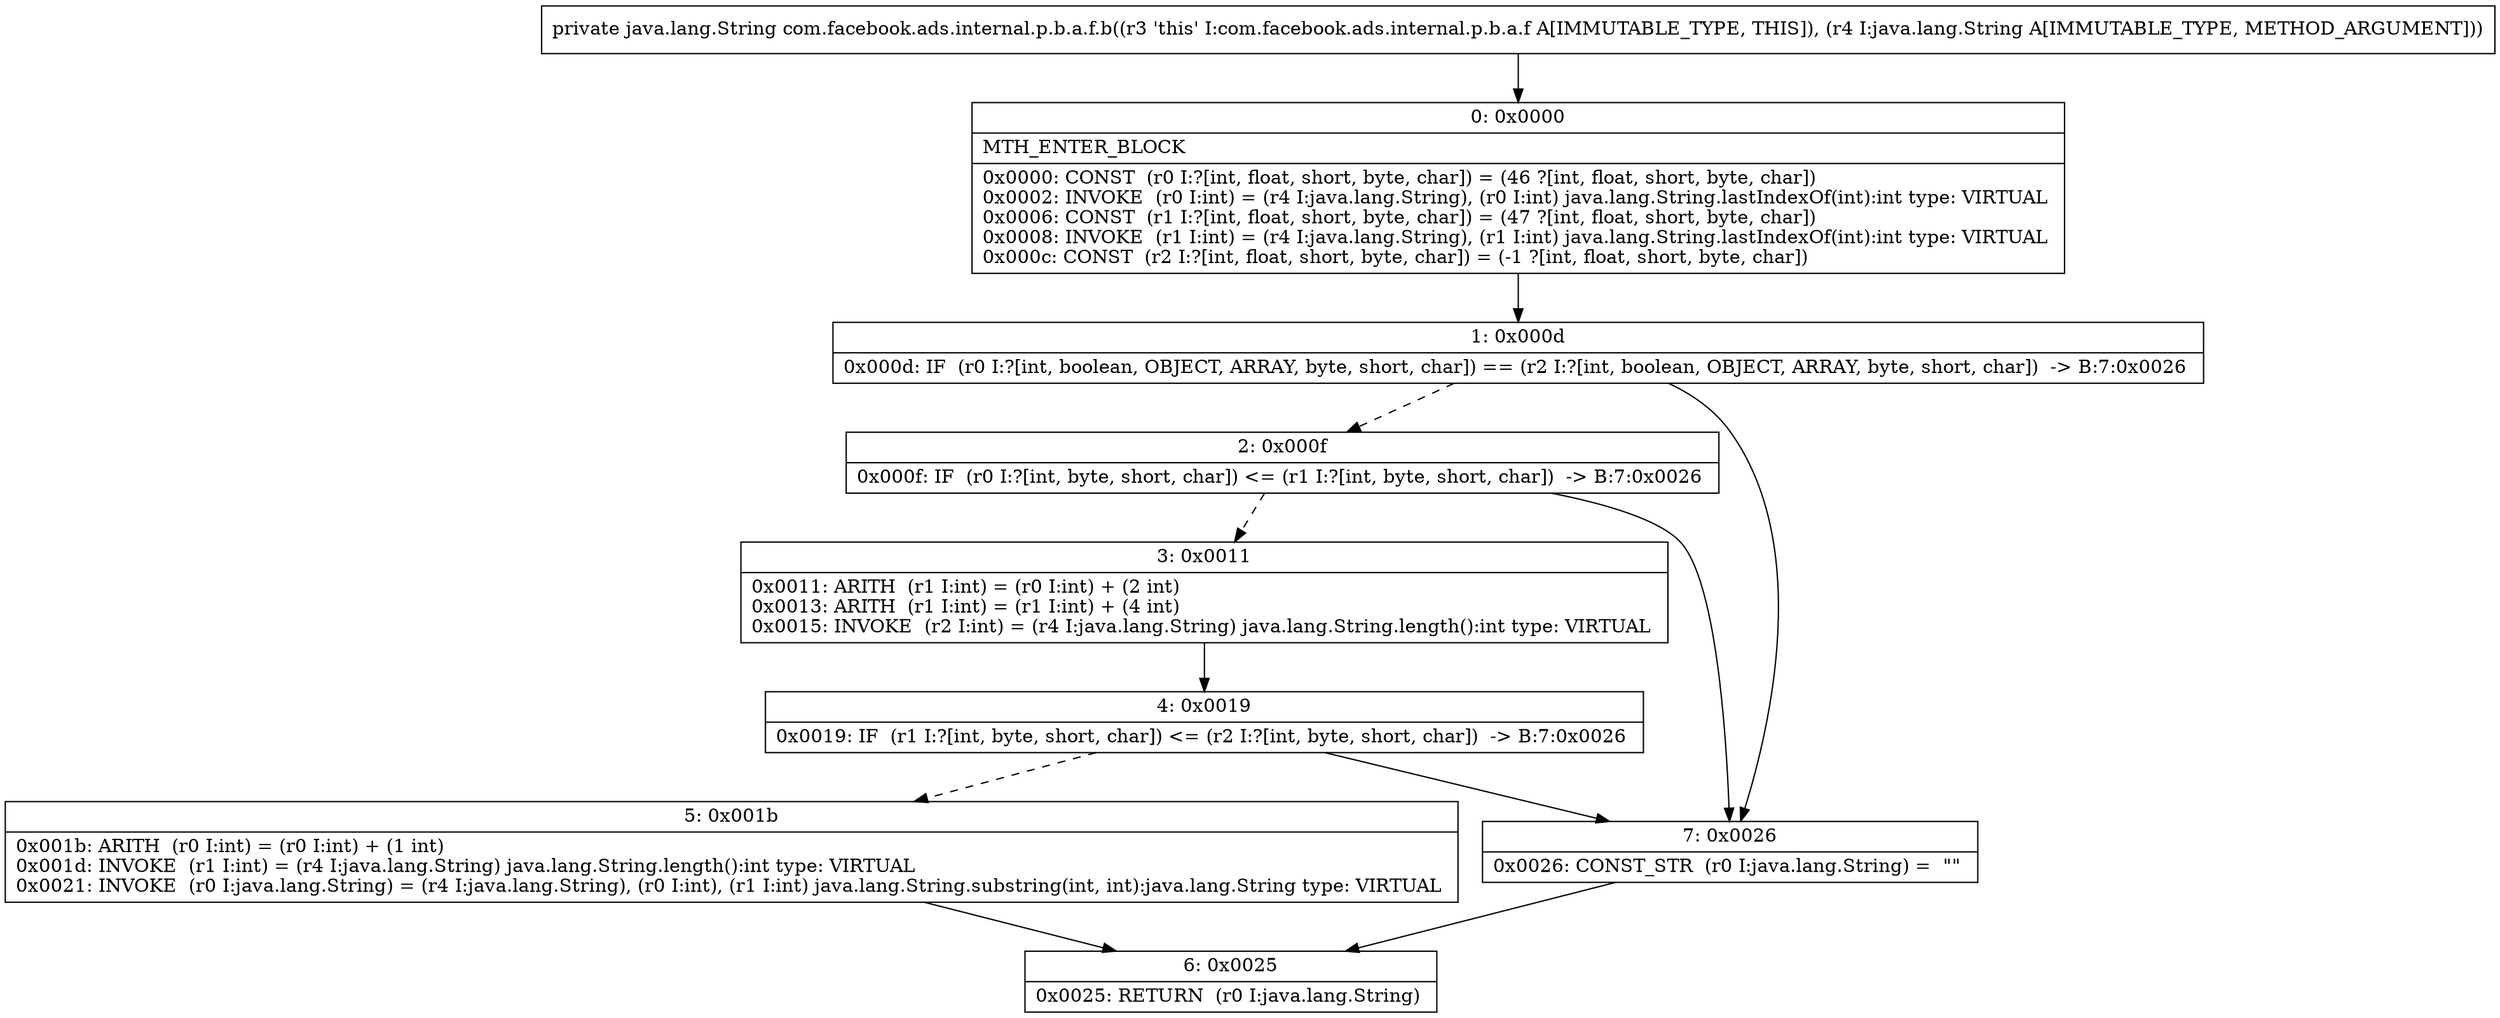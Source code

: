 digraph "CFG forcom.facebook.ads.internal.p.b.a.f.b(Ljava\/lang\/String;)Ljava\/lang\/String;" {
Node_0 [shape=record,label="{0\:\ 0x0000|MTH_ENTER_BLOCK\l|0x0000: CONST  (r0 I:?[int, float, short, byte, char]) = (46 ?[int, float, short, byte, char]) \l0x0002: INVOKE  (r0 I:int) = (r4 I:java.lang.String), (r0 I:int) java.lang.String.lastIndexOf(int):int type: VIRTUAL \l0x0006: CONST  (r1 I:?[int, float, short, byte, char]) = (47 ?[int, float, short, byte, char]) \l0x0008: INVOKE  (r1 I:int) = (r4 I:java.lang.String), (r1 I:int) java.lang.String.lastIndexOf(int):int type: VIRTUAL \l0x000c: CONST  (r2 I:?[int, float, short, byte, char]) = (\-1 ?[int, float, short, byte, char]) \l}"];
Node_1 [shape=record,label="{1\:\ 0x000d|0x000d: IF  (r0 I:?[int, boolean, OBJECT, ARRAY, byte, short, char]) == (r2 I:?[int, boolean, OBJECT, ARRAY, byte, short, char])  \-\> B:7:0x0026 \l}"];
Node_2 [shape=record,label="{2\:\ 0x000f|0x000f: IF  (r0 I:?[int, byte, short, char]) \<= (r1 I:?[int, byte, short, char])  \-\> B:7:0x0026 \l}"];
Node_3 [shape=record,label="{3\:\ 0x0011|0x0011: ARITH  (r1 I:int) = (r0 I:int) + (2 int) \l0x0013: ARITH  (r1 I:int) = (r1 I:int) + (4 int) \l0x0015: INVOKE  (r2 I:int) = (r4 I:java.lang.String) java.lang.String.length():int type: VIRTUAL \l}"];
Node_4 [shape=record,label="{4\:\ 0x0019|0x0019: IF  (r1 I:?[int, byte, short, char]) \<= (r2 I:?[int, byte, short, char])  \-\> B:7:0x0026 \l}"];
Node_5 [shape=record,label="{5\:\ 0x001b|0x001b: ARITH  (r0 I:int) = (r0 I:int) + (1 int) \l0x001d: INVOKE  (r1 I:int) = (r4 I:java.lang.String) java.lang.String.length():int type: VIRTUAL \l0x0021: INVOKE  (r0 I:java.lang.String) = (r4 I:java.lang.String), (r0 I:int), (r1 I:int) java.lang.String.substring(int, int):java.lang.String type: VIRTUAL \l}"];
Node_6 [shape=record,label="{6\:\ 0x0025|0x0025: RETURN  (r0 I:java.lang.String) \l}"];
Node_7 [shape=record,label="{7\:\ 0x0026|0x0026: CONST_STR  (r0 I:java.lang.String) =  \"\" \l}"];
MethodNode[shape=record,label="{private java.lang.String com.facebook.ads.internal.p.b.a.f.b((r3 'this' I:com.facebook.ads.internal.p.b.a.f A[IMMUTABLE_TYPE, THIS]), (r4 I:java.lang.String A[IMMUTABLE_TYPE, METHOD_ARGUMENT])) }"];
MethodNode -> Node_0;
Node_0 -> Node_1;
Node_1 -> Node_2[style=dashed];
Node_1 -> Node_7;
Node_2 -> Node_3[style=dashed];
Node_2 -> Node_7;
Node_3 -> Node_4;
Node_4 -> Node_5[style=dashed];
Node_4 -> Node_7;
Node_5 -> Node_6;
Node_7 -> Node_6;
}

